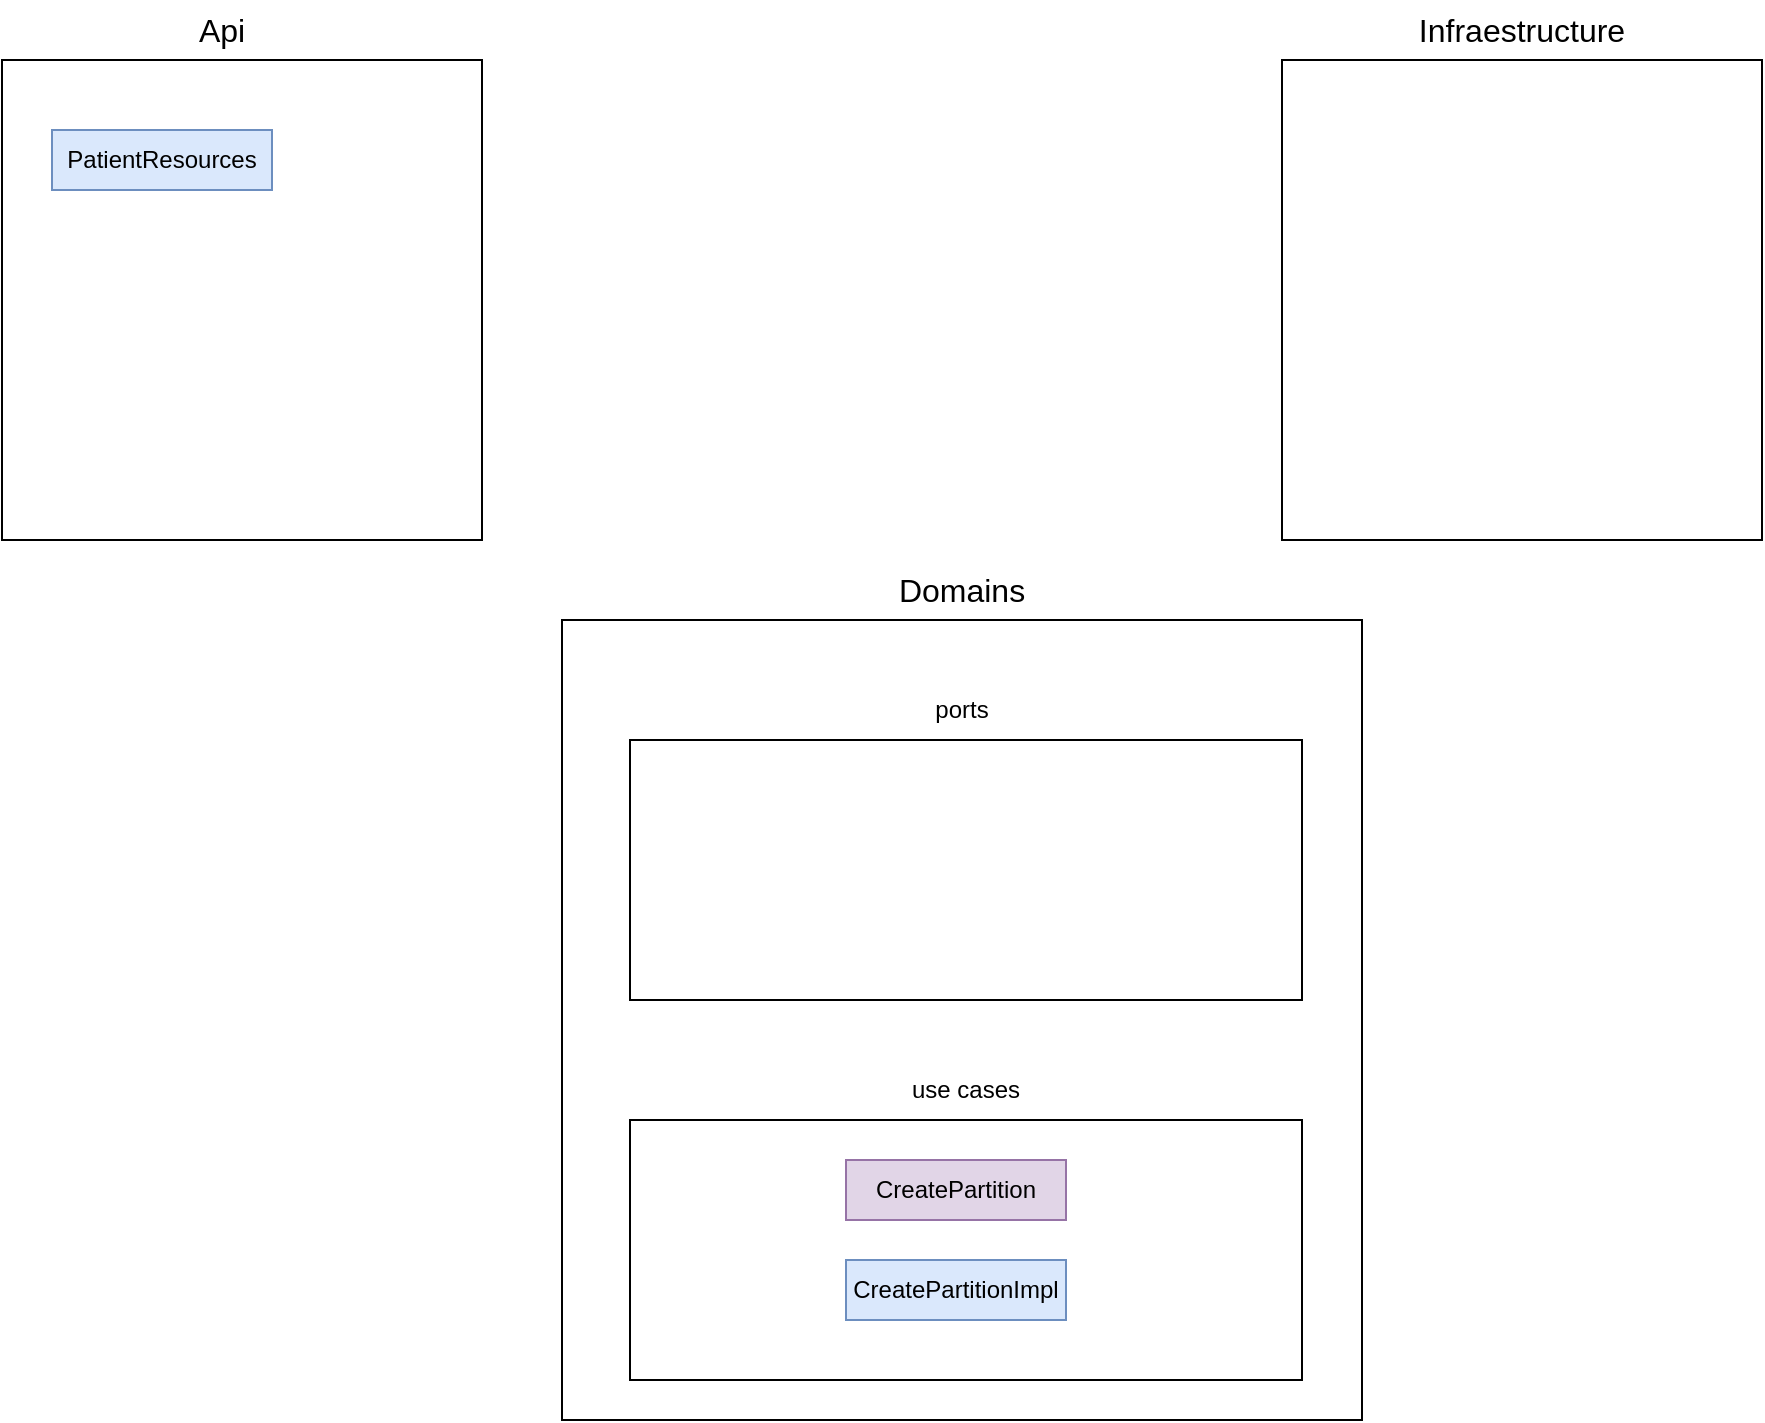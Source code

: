 <mxfile version="21.6.9" type="github">
  <diagram name="Página-1" id="VXccZaDrMiNBntk61-V_">
    <mxGraphModel dx="954" dy="647" grid="1" gridSize="10" guides="1" tooltips="1" connect="1" arrows="1" fold="1" page="1" pageScale="1" pageWidth="827" pageHeight="1169" math="0" shadow="0">
      <root>
        <mxCell id="0" />
        <mxCell id="1" parent="0" />
        <mxCell id="ghuU_9CvQteuEOfzU-20-1" value="" style="whiteSpace=wrap;html=1;aspect=fixed;" vertex="1" parent="1">
          <mxGeometry x="40" y="200" width="240" height="240" as="geometry" />
        </mxCell>
        <mxCell id="ghuU_9CvQteuEOfzU-20-2" value="" style="whiteSpace=wrap;html=1;aspect=fixed;" vertex="1" parent="1">
          <mxGeometry x="320" y="480" width="400" height="400" as="geometry" />
        </mxCell>
        <mxCell id="ghuU_9CvQteuEOfzU-20-3" value="" style="whiteSpace=wrap;html=1;aspect=fixed;" vertex="1" parent="1">
          <mxGeometry x="680" y="200" width="240" height="240" as="geometry" />
        </mxCell>
        <mxCell id="ghuU_9CvQteuEOfzU-20-4" value="&lt;font style=&quot;font-size: 16px;&quot;&gt;Api&lt;/font&gt;" style="text;html=1;strokeColor=none;fillColor=none;align=center;verticalAlign=middle;whiteSpace=wrap;rounded=0;" vertex="1" parent="1">
          <mxGeometry x="120" y="170" width="60" height="30" as="geometry" />
        </mxCell>
        <mxCell id="ghuU_9CvQteuEOfzU-20-5" value="&lt;font style=&quot;font-size: 16px;&quot;&gt;Domains&lt;/font&gt;" style="text;html=1;strokeColor=none;fillColor=none;align=center;verticalAlign=middle;whiteSpace=wrap;rounded=0;" vertex="1" parent="1">
          <mxGeometry x="490" y="450" width="60" height="30" as="geometry" />
        </mxCell>
        <mxCell id="ghuU_9CvQteuEOfzU-20-6" value="&lt;font style=&quot;font-size: 16px;&quot;&gt;Infraestructure&lt;/font&gt;" style="text;html=1;strokeColor=none;fillColor=none;align=center;verticalAlign=middle;whiteSpace=wrap;rounded=0;" vertex="1" parent="1">
          <mxGeometry x="770" y="170" width="60" height="30" as="geometry" />
        </mxCell>
        <mxCell id="ghuU_9CvQteuEOfzU-20-8" value="" style="rounded=0;whiteSpace=wrap;html=1;fillColor=#dae8fc;strokeColor=#6c8ebf;" vertex="1" parent="1">
          <mxGeometry x="65" y="235" width="110" height="30" as="geometry" />
        </mxCell>
        <mxCell id="ghuU_9CvQteuEOfzU-20-7" value="PatientResources" style="text;html=1;strokeColor=none;fillColor=none;align=center;verticalAlign=middle;whiteSpace=wrap;rounded=0;" vertex="1" parent="1">
          <mxGeometry x="90" y="235" width="60" height="30" as="geometry" />
        </mxCell>
        <mxCell id="ghuU_9CvQteuEOfzU-20-18" value="&lt;font style=&quot;font-size: 12px;&quot;&gt;use cases&lt;/font&gt;" style="text;html=1;strokeColor=none;fillColor=none;align=center;verticalAlign=middle;whiteSpace=wrap;rounded=0;" vertex="1" parent="1">
          <mxGeometry x="472" y="700" width="100" height="30" as="geometry" />
        </mxCell>
        <mxCell id="ghuU_9CvQteuEOfzU-20-19" value="" style="rounded=0;whiteSpace=wrap;html=1;" vertex="1" parent="1">
          <mxGeometry x="354" y="540" width="336" height="130" as="geometry" />
        </mxCell>
        <mxCell id="ghuU_9CvQteuEOfzU-20-20" value="" style="rounded=0;whiteSpace=wrap;html=1;" vertex="1" parent="1">
          <mxGeometry x="354" y="730" width="336" height="130" as="geometry" />
        </mxCell>
        <mxCell id="ghuU_9CvQteuEOfzU-20-21" value="&lt;font style=&quot;font-size: 12px;&quot;&gt;ports&lt;/font&gt;" style="text;html=1;strokeColor=none;fillColor=none;align=center;verticalAlign=middle;whiteSpace=wrap;rounded=0;" vertex="1" parent="1">
          <mxGeometry x="470" y="510" width="100" height="30" as="geometry" />
        </mxCell>
        <mxCell id="ghuU_9CvQteuEOfzU-20-15" value="" style="rounded=0;whiteSpace=wrap;html=1;fillColor=#dae8fc;strokeColor=#6c8ebf;" vertex="1" parent="1">
          <mxGeometry x="462" y="800" width="110" height="30" as="geometry" />
        </mxCell>
        <mxCell id="ghuU_9CvQteuEOfzU-20-14" value="" style="rounded=0;whiteSpace=wrap;html=1;fillColor=#e1d5e7;strokeColor=#9673a6;" vertex="1" parent="1">
          <mxGeometry x="462" y="750" width="110" height="30" as="geometry" />
        </mxCell>
        <mxCell id="ghuU_9CvQteuEOfzU-20-22" value="CreatePartition" style="text;html=1;strokeColor=none;fillColor=none;align=center;verticalAlign=middle;whiteSpace=wrap;rounded=0;" vertex="1" parent="1">
          <mxGeometry x="487" y="750" width="60" height="30" as="geometry" />
        </mxCell>
        <mxCell id="ghuU_9CvQteuEOfzU-20-23" value="CreatePartitionImpl" style="text;html=1;strokeColor=none;fillColor=none;align=center;verticalAlign=middle;whiteSpace=wrap;rounded=0;" vertex="1" parent="1">
          <mxGeometry x="487" y="800" width="60" height="30" as="geometry" />
        </mxCell>
      </root>
    </mxGraphModel>
  </diagram>
</mxfile>
